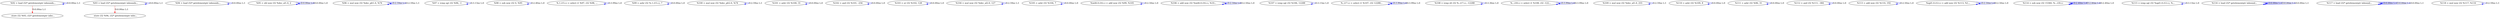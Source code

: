 digraph {
Node0x3ef6310[label="  %92 = load i32* getelementptr inbounds..."];
Node0x3ef6310 -> Node0x3ef6310[label="D:0.00ns L:1",color=blue];
Node0x3ef6670[label="  store i32 %93, i32* getelementptr inbo..."];
Node0x3ef6310 -> Node0x3ef6670[label="D:0.00ns L:1",color=red];
Node0x3ef6550[label="  %93 = load i32* getelementptr inbounds..."];
Node0x3ef6550 -> Node0x3ef6550[label="D:0.00ns L:1",color=blue];
Node0x3ef68b0[label="  store i32 %94, i32* getelementptr inbo..."];
Node0x3ef6550 -> Node0x3ef68b0[label="D:0.00ns L:1",color=red];
Node0x3ef6790[label="  %94 = load i32* getelementptr inbounds..."];
Node0x3ef6790 -> Node0x3ef6790[label="D:0.00ns L:1",color=blue];
Node0x3ef6c10[label="  %95 = shl nsw i32 %dec_al1.0, 2"];
Node0x3ef6c10 -> Node0x3ef6c10[label="D:0.00ns L:0",color=blue];
Node0x3ef6c10 -> Node0x3ef6c10[label="D:0.00ns L:0",color=blue];
Node0x3ef6cf0[label="  %96 = mul nsw i32 %dec_plt1.0, %74"];
Node0x3ef6cf0 -> Node0x3ef6cf0[label="D:2.59ns L:1",color=blue];
Node0x3ef6cf0 -> Node0x3ef6cf0[label="D:2.59ns L:1",color=blue];
Node0x3ef6e50[label="  %97 = icmp sgt i32 %96, -1"];
Node0x3ef6e50 -> Node0x3ef6e50[label="D:3.13ns L:0",color=blue];
Node0x3ef6f30[label="  %98 = sub nsw i32 0, %95"];
Node0x3ef6f30 -> Node0x3ef6f30[label="D:2.40ns L:0",color=blue];
Node0x3ef7010[label="  %.1.i15.i.i = select i1 %97, i32 %98, ..."];
Node0x3ef7010 -> Node0x3ef7010[label="D:3.99ns L:0",color=blue];
Node0x3ef70f0[label="  %99 = ashr i32 %.1.i15.i.i, 7"];
Node0x3ef70f0 -> Node0x3ef70f0[label="D:0.00ns L:0",color=blue];
Node0x3ef71d0[label="  %100 = mul nsw i32 %dec_plt2.0, %74"];
Node0x3ef71d0 -> Node0x3ef71d0[label="D:2.59ns L:1",color=blue];
Node0x3ef72b0[label="  %101 = ashr i32 %100, 31"];
Node0x3ef72b0 -> Node0x3ef72b0[label="D:0.00ns L:0",color=blue];
Node0x3ef7390[label="  %102 = and i32 %101, -256"];
Node0x3ef7390 -> Node0x3ef7390[label="D:0.00ns L:0",color=blue];
Node0x3ef7470[label="  %103 = or i32 %102, 128"];
Node0x3ef7470 -> Node0x3ef7470[label="D:0.00ns L:0",color=blue];
Node0x3ef7550[label="  %104 = mul nsw i32 %dec_al2.0, 127"];
Node0x3ef7550 -> Node0x3ef7550[label="D:2.59ns L:1",color=blue];
Node0x3ef7630[label="  %105 = ashr i32 %104, 7"];
Node0x3ef7630 -> Node0x3ef7630[label="D:0.00ns L:0",color=blue];
Node0x3ef7710[label="  %wd4.0.i16.i.i = add nsw i32 %99, %105"];
Node0x3ef7710 -> Node0x3ef7710[label="D:2.50ns L:0",color=blue];
Node0x3ef77f0[label="  %106 = add nsw i32 %wd4.0.i16.i.i, %10..."];
Node0x3ef77f0 -> Node0x3ef77f0[label="D:2.50ns L:0",color=blue];
Node0x3ef77f0 -> Node0x3ef77f0[label="D:2.50ns L:0",color=blue];
Node0x3ef78d0[label="  %107 = icmp sgt i32 %106, 12288"];
Node0x3ef78d0 -> Node0x3ef78d0[label="D:3.13ns L:0",color=blue];
Node0x3ef79b0[label="  %..i17.i.i = select i1 %107, i32 12288..."];
Node0x3ef79b0 -> Node0x3ef79b0[label="D:3.99ns L:0",color=blue];
Node0x3ef79b0 -> Node0x3ef79b0[label="D:3.99ns L:0",color=blue];
Node0x3ef7a90[label="  %108 = icmp slt i32 %..i17.i.i, -12288"];
Node0x3ef7a90 -> Node0x3ef7a90[label="D:3.36ns L:0",color=blue];
Node0x3ef7b70[label="  %...i18.i.i = select i1 %108, i32 -122..."];
Node0x3ef7b70 -> Node0x3ef7b70[label="D:3.99ns L:0",color=blue];
Node0x3ef7b70 -> Node0x3ef7b70[label="D:3.99ns L:0",color=blue];
Node0x3ef7c50[label="  %109 = mul nsw i32 %dec_al1.0, 255"];
Node0x3ef7c50 -> Node0x3ef7c50[label="D:2.59ns L:1",color=blue];
Node0x3ef7d30[label="  %110 = ashr i32 %109, 8"];
Node0x3ef7d30 -> Node0x3ef7d30[label="D:0.00ns L:0",color=blue];
Node0x3ef7e10[label="  %111 = ashr i32 %96, 31"];
Node0x3ef7e10 -> Node0x3ef7e10[label="D:0.00ns L:0",color=blue];
Node0x3ef7ef0[label="  %112 = and i32 %111, -384"];
Node0x3ef7ef0 -> Node0x3ef7ef0[label="D:0.00ns L:0",color=blue];
Node0x3ef7fd0[label="  %113 = add nsw i32 %110, 192"];
Node0x3ef7fd0 -> Node0x3ef7fd0[label="D:2.50ns L:0",color=blue];
Node0x3ef80b0[label="  %apl1.0.i12.i.i = add nsw i32 %113, %1..."];
Node0x3ef80b0 -> Node0x3ef80b0[label="D:2.50ns L:0",color=blue];
Node0x3ef80b0 -> Node0x3ef80b0[label="D:2.50ns L:0",color=blue];
Node0x3ef8190[label="  %114 = sub nsw i32 15360, %...i18.i.i"];
Node0x3ef8190 -> Node0x3ef8190[label="D:2.40ns L:0",color=blue];
Node0x3ef8190 -> Node0x3ef8190[label="D:2.40ns L:0",color=blue];
Node0x3ef8190 -> Node0x3ef8190[label="D:2.40ns L:0",color=blue];
Node0x3ef8270[label="  %115 = icmp sgt i32 %apl1.0.i12.i.i, %..."];
Node0x3ef8270 -> Node0x3ef8270[label="D:3.13ns L:0",color=blue];
Node0x3ef8350[label="  %116 = load i32* getelementptr inbound..."];
Node0x3ef8350 -> Node0x3ef8350[label="D:0.00ns L:1",color=blue];
Node0x3ef8350 -> Node0x3ef8350[label="D:0.00ns L:1",color=blue];
Node0x3ef8350 -> Node0x3ef8350[label="D:0.00ns L:1",color=blue];
Node0x3ef8470[label="  %117 = load i32* getelementptr inbound..."];
Node0x3ef8470 -> Node0x3ef8470[label="D:0.00ns L:1",color=blue];
Node0x3ef8470 -> Node0x3ef8470[label="D:0.00ns L:1",color=blue];
Node0x3ef8470 -> Node0x3ef8470[label="D:0.00ns L:1",color=blue];
Node0x3ef8590[label="  %118 = mul nsw i32 %117, %116"];
Node0x3ef8590 -> Node0x3ef8590[label="D:2.59ns L:1",color=blue];
}
